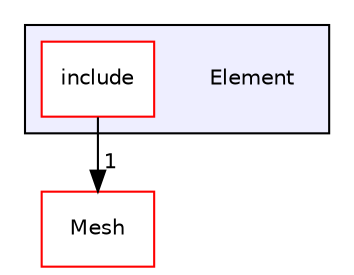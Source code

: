 digraph "Element" {
  compound=true
  node [ fontsize="10", fontname="Helvetica"];
  edge [ labelfontsize="10", labelfontname="Helvetica"];
  subgraph clusterdir_dbf4cecd986d5434acc0a98260fbec76 {
    graph [ bgcolor="#eeeeff", pencolor="black", label="" URL="dir_dbf4cecd986d5434acc0a98260fbec76.html"];
    dir_dbf4cecd986d5434acc0a98260fbec76 [shape=plaintext label="Element"];
    dir_6ab64741dff8c431ea6ff06f9a0125e7 [shape=box label="include" color="red" fillcolor="white" style="filled" URL="dir_6ab64741dff8c431ea6ff06f9a0125e7.html"];
  }
  dir_8d239ea191f6a3a32e26e904bbe7fcaa [shape=box label="Mesh" fillcolor="white" style="filled" color="red" URL="dir_8d239ea191f6a3a32e26e904bbe7fcaa.html"];
  dir_6ab64741dff8c431ea6ff06f9a0125e7->dir_8d239ea191f6a3a32e26e904bbe7fcaa [headlabel="1", labeldistance=1.5 headhref="dir_000001_000009.html"];
}

